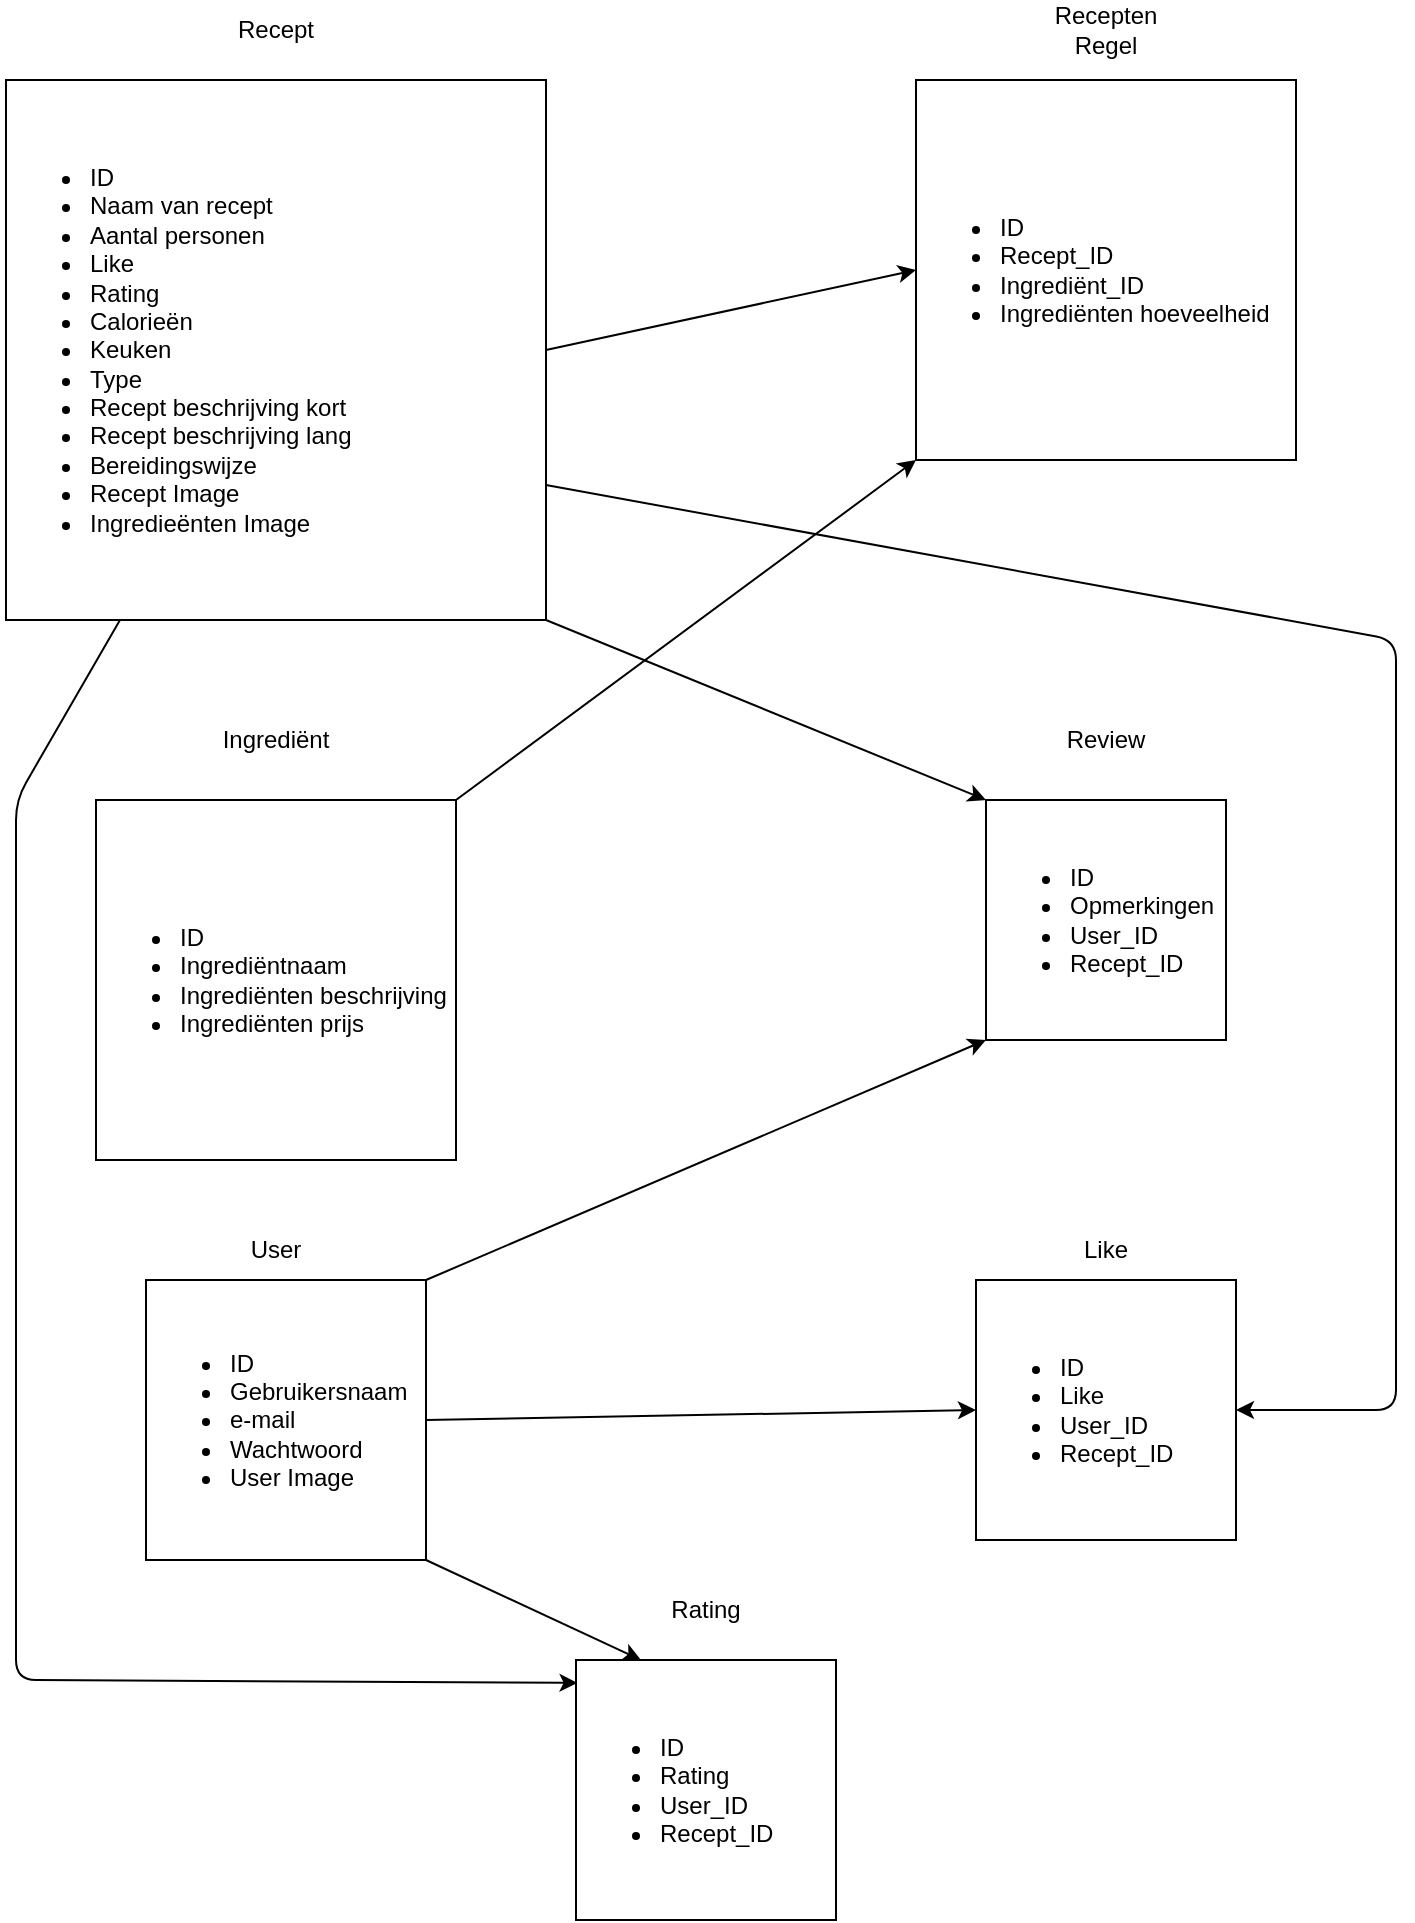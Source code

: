 <mxfile>
    <diagram id="7Qjcx8dQoQqqbyVC_H8X" name="Page-1">
        <mxGraphModel dx="734" dy="613" grid="1" gridSize="10" guides="1" tooltips="1" connect="1" arrows="1" fold="1" page="1" pageScale="1" pageWidth="827" pageHeight="1169" math="0" shadow="0">
            <root>
                <mxCell id="0"/>
                <mxCell id="1" parent="0"/>
                <mxCell id="24" value="" style="edgeStyle=none;html=1;fontSize=12;entryX=0.006;entryY=0.088;entryDx=0;entryDy=0;entryPerimeter=0;" parent="1" source="2" target="15" edge="1">
                    <mxGeometry relative="1" as="geometry">
                        <Array as="points">
                            <mxPoint x="30" y="400"/>
                            <mxPoint x="30" y="840"/>
                        </Array>
                    </mxGeometry>
                </mxCell>
                <mxCell id="2" value="&lt;ul&gt;&lt;li&gt;ID&lt;/li&gt;&lt;li&gt;Naam van recept&lt;/li&gt;&lt;li&gt;Aantal personen&lt;/li&gt;&lt;li&gt;Like&lt;/li&gt;&lt;li&gt;Rating&lt;/li&gt;&lt;li&gt;Calorieën&lt;/li&gt;&lt;li&gt;Keuken&lt;/li&gt;&lt;li&gt;Type&lt;/li&gt;&lt;li&gt;Recept beschrijving kort&lt;/li&gt;&lt;li&gt;Recept beschrijving lang&lt;/li&gt;&lt;li&gt;Bereidingswijze&lt;/li&gt;&lt;li&gt;Recept Image&lt;/li&gt;&lt;li&gt;Ingredieënten Image&lt;/li&gt;&lt;/ul&gt;" style="whiteSpace=wrap;html=1;aspect=fixed;align=left;" parent="1" vertex="1">
                    <mxGeometry x="25" y="40" width="270" height="270" as="geometry"/>
                </mxCell>
                <mxCell id="3" value="Recept" style="text;html=1;strokeColor=none;fillColor=none;align=center;verticalAlign=middle;whiteSpace=wrap;rounded=0;" parent="1" vertex="1">
                    <mxGeometry x="130" width="60" height="30" as="geometry"/>
                </mxCell>
                <mxCell id="4" value="&lt;ul&gt;&lt;li&gt;ID&lt;/li&gt;&lt;li&gt;Recept_ID&lt;/li&gt;&lt;li&gt;Ingrediënt_ID&lt;/li&gt;&lt;li&gt;Ingrediënten hoeveelheid&lt;/li&gt;&lt;/ul&gt;" style="whiteSpace=wrap;html=1;aspect=fixed;align=left;" parent="1" vertex="1">
                    <mxGeometry x="480" y="40" width="190" height="190" as="geometry"/>
                </mxCell>
                <mxCell id="5" value="Recepten Regel" style="text;html=1;strokeColor=none;fillColor=none;align=center;verticalAlign=middle;whiteSpace=wrap;rounded=0;" parent="1" vertex="1">
                    <mxGeometry x="545" width="60" height="30" as="geometry"/>
                </mxCell>
                <mxCell id="6" value="&lt;ul&gt;&lt;li&gt;ID&lt;/li&gt;&lt;li&gt;Ingrediëntnaam&lt;/li&gt;&lt;li&gt;Ingrediënten beschrijving&lt;/li&gt;&lt;li&gt;Ingrediënten prijs&lt;/li&gt;&lt;/ul&gt;" style="whiteSpace=wrap;html=1;aspect=fixed;align=left;" parent="1" vertex="1">
                    <mxGeometry x="70" y="400" width="180" height="180" as="geometry"/>
                </mxCell>
                <mxCell id="7" value="&lt;ul&gt;&lt;li&gt;ID&lt;/li&gt;&lt;li&gt;Opmerkingen&lt;/li&gt;&lt;li&gt;User_ID&lt;/li&gt;&lt;li&gt;Recept_ID&lt;/li&gt;&lt;/ul&gt;" style="whiteSpace=wrap;html=1;aspect=fixed;align=left;" parent="1" vertex="1">
                    <mxGeometry x="515" y="400" width="120" height="120" as="geometry"/>
                </mxCell>
                <mxCell id="8" value="Ingrediënt" style="text;html=1;strokeColor=none;fillColor=none;align=center;verticalAlign=middle;whiteSpace=wrap;rounded=0;" parent="1" vertex="1">
                    <mxGeometry x="115" y="350" width="90" height="40" as="geometry"/>
                </mxCell>
                <mxCell id="10" value="Review" style="text;html=1;strokeColor=none;fillColor=none;align=center;verticalAlign=middle;whiteSpace=wrap;rounded=0;" parent="1" vertex="1">
                    <mxGeometry x="545" y="355" width="60" height="30" as="geometry"/>
                </mxCell>
                <mxCell id="11" value="&lt;ul&gt;&lt;li&gt;ID&lt;/li&gt;&lt;li&gt;Gebruikersnaam&lt;/li&gt;&lt;li&gt;e-mail&lt;/li&gt;&lt;li&gt;Wachtwoord&lt;/li&gt;&lt;li&gt;User Image&lt;/li&gt;&lt;/ul&gt;" style="whiteSpace=wrap;html=1;aspect=fixed;align=left;" parent="1" vertex="1">
                    <mxGeometry x="95" y="640" width="140" height="140" as="geometry"/>
                </mxCell>
                <mxCell id="12" value="&lt;ul&gt;&lt;li&gt;ID&lt;/li&gt;&lt;li&gt;Like&lt;/li&gt;&lt;li&gt;User_ID&lt;/li&gt;&lt;li&gt;Recept_ID&lt;/li&gt;&lt;/ul&gt;" style="whiteSpace=wrap;html=1;aspect=fixed;align=left;" parent="1" vertex="1">
                    <mxGeometry x="510" y="640" width="130" height="130" as="geometry"/>
                </mxCell>
                <mxCell id="13" value="User" style="text;html=1;strokeColor=none;fillColor=none;align=center;verticalAlign=middle;whiteSpace=wrap;rounded=0;fontSize=12;" parent="1" vertex="1">
                    <mxGeometry x="130" y="610" width="60" height="30" as="geometry"/>
                </mxCell>
                <mxCell id="14" value="Like" style="text;html=1;strokeColor=none;fillColor=none;align=center;verticalAlign=middle;whiteSpace=wrap;rounded=0;fontSize=12;" parent="1" vertex="1">
                    <mxGeometry x="545" y="610" width="60" height="30" as="geometry"/>
                </mxCell>
                <mxCell id="15" value="&lt;ul&gt;&lt;li&gt;ID&lt;/li&gt;&lt;li&gt;Rating&lt;/li&gt;&lt;li&gt;User_ID&lt;/li&gt;&lt;li&gt;Recept_ID&lt;/li&gt;&lt;/ul&gt;" style="whiteSpace=wrap;html=1;aspect=fixed;align=left;" parent="1" vertex="1">
                    <mxGeometry x="310" y="830" width="130" height="130" as="geometry"/>
                </mxCell>
                <mxCell id="16" value="Rating" style="text;html=1;strokeColor=none;fillColor=none;align=center;verticalAlign=middle;whiteSpace=wrap;rounded=0;fontSize=12;" parent="1" vertex="1">
                    <mxGeometry x="345" y="790" width="60" height="30" as="geometry"/>
                </mxCell>
                <mxCell id="17" value="" style="endArrow=classic;html=1;fontSize=12;exitX=1;exitY=0.5;exitDx=0;exitDy=0;entryX=0;entryY=0.5;entryDx=0;entryDy=0;" parent="1" source="2" target="4" edge="1">
                    <mxGeometry width="50" height="50" relative="1" as="geometry">
                        <mxPoint x="350" y="320" as="sourcePoint"/>
                        <mxPoint x="400" y="270" as="targetPoint"/>
                    </mxGeometry>
                </mxCell>
                <mxCell id="18" value="" style="endArrow=classic;html=1;fontSize=12;exitX=1;exitY=0;exitDx=0;exitDy=0;entryX=0;entryY=1;entryDx=0;entryDy=0;" parent="1" source="6" target="4" edge="1">
                    <mxGeometry width="50" height="50" relative="1" as="geometry">
                        <mxPoint x="350" y="380" as="sourcePoint"/>
                        <mxPoint x="400" y="210" as="targetPoint"/>
                        <Array as="points"/>
                    </mxGeometry>
                </mxCell>
                <mxCell id="27" value="" style="endArrow=classic;html=1;fontSize=12;exitX=1;exitY=1;exitDx=0;exitDy=0;entryX=0.25;entryY=0;entryDx=0;entryDy=0;" parent="1" source="11" target="15" edge="1">
                    <mxGeometry width="50" height="50" relative="1" as="geometry">
                        <mxPoint x="350" y="730" as="sourcePoint"/>
                        <mxPoint x="400" y="680" as="targetPoint"/>
                    </mxGeometry>
                </mxCell>
                <mxCell id="28" value="" style="endArrow=classic;html=1;fontSize=12;exitX=1;exitY=0.75;exitDx=0;exitDy=0;entryX=1;entryY=0.5;entryDx=0;entryDy=0;" parent="1" source="2" target="12" edge="1">
                    <mxGeometry width="50" height="50" relative="1" as="geometry">
                        <mxPoint x="350" y="470" as="sourcePoint"/>
                        <mxPoint x="400" y="420" as="targetPoint"/>
                        <Array as="points">
                            <mxPoint x="720" y="320"/>
                            <mxPoint x="720" y="520"/>
                            <mxPoint x="720" y="705"/>
                        </Array>
                    </mxGeometry>
                </mxCell>
                <mxCell id="29" value="" style="endArrow=classic;html=1;fontSize=12;exitX=1;exitY=0;exitDx=0;exitDy=0;entryX=0;entryY=1;entryDx=0;entryDy=0;" parent="1" source="11" target="7" edge="1">
                    <mxGeometry width="50" height="50" relative="1" as="geometry">
                        <mxPoint x="350" y="510" as="sourcePoint"/>
                        <mxPoint x="400" y="460" as="targetPoint"/>
                    </mxGeometry>
                </mxCell>
                <mxCell id="30" value="" style="endArrow=classic;html=1;fontSize=12;exitX=1;exitY=0.5;exitDx=0;exitDy=0;entryX=0;entryY=0.5;entryDx=0;entryDy=0;" parent="1" source="11" target="12" edge="1">
                    <mxGeometry width="50" height="50" relative="1" as="geometry">
                        <mxPoint x="350" y="510" as="sourcePoint"/>
                        <mxPoint x="400" y="460" as="targetPoint"/>
                    </mxGeometry>
                </mxCell>
                <mxCell id="31" value="" style="endArrow=classic;html=1;fontSize=12;exitX=1;exitY=1;exitDx=0;exitDy=0;entryX=0;entryY=0;entryDx=0;entryDy=0;" parent="1" source="2" target="7" edge="1">
                    <mxGeometry width="50" height="50" relative="1" as="geometry">
                        <mxPoint x="350" y="320" as="sourcePoint"/>
                        <mxPoint x="400" y="270" as="targetPoint"/>
                    </mxGeometry>
                </mxCell>
            </root>
        </mxGraphModel>
    </diagram>
</mxfile>